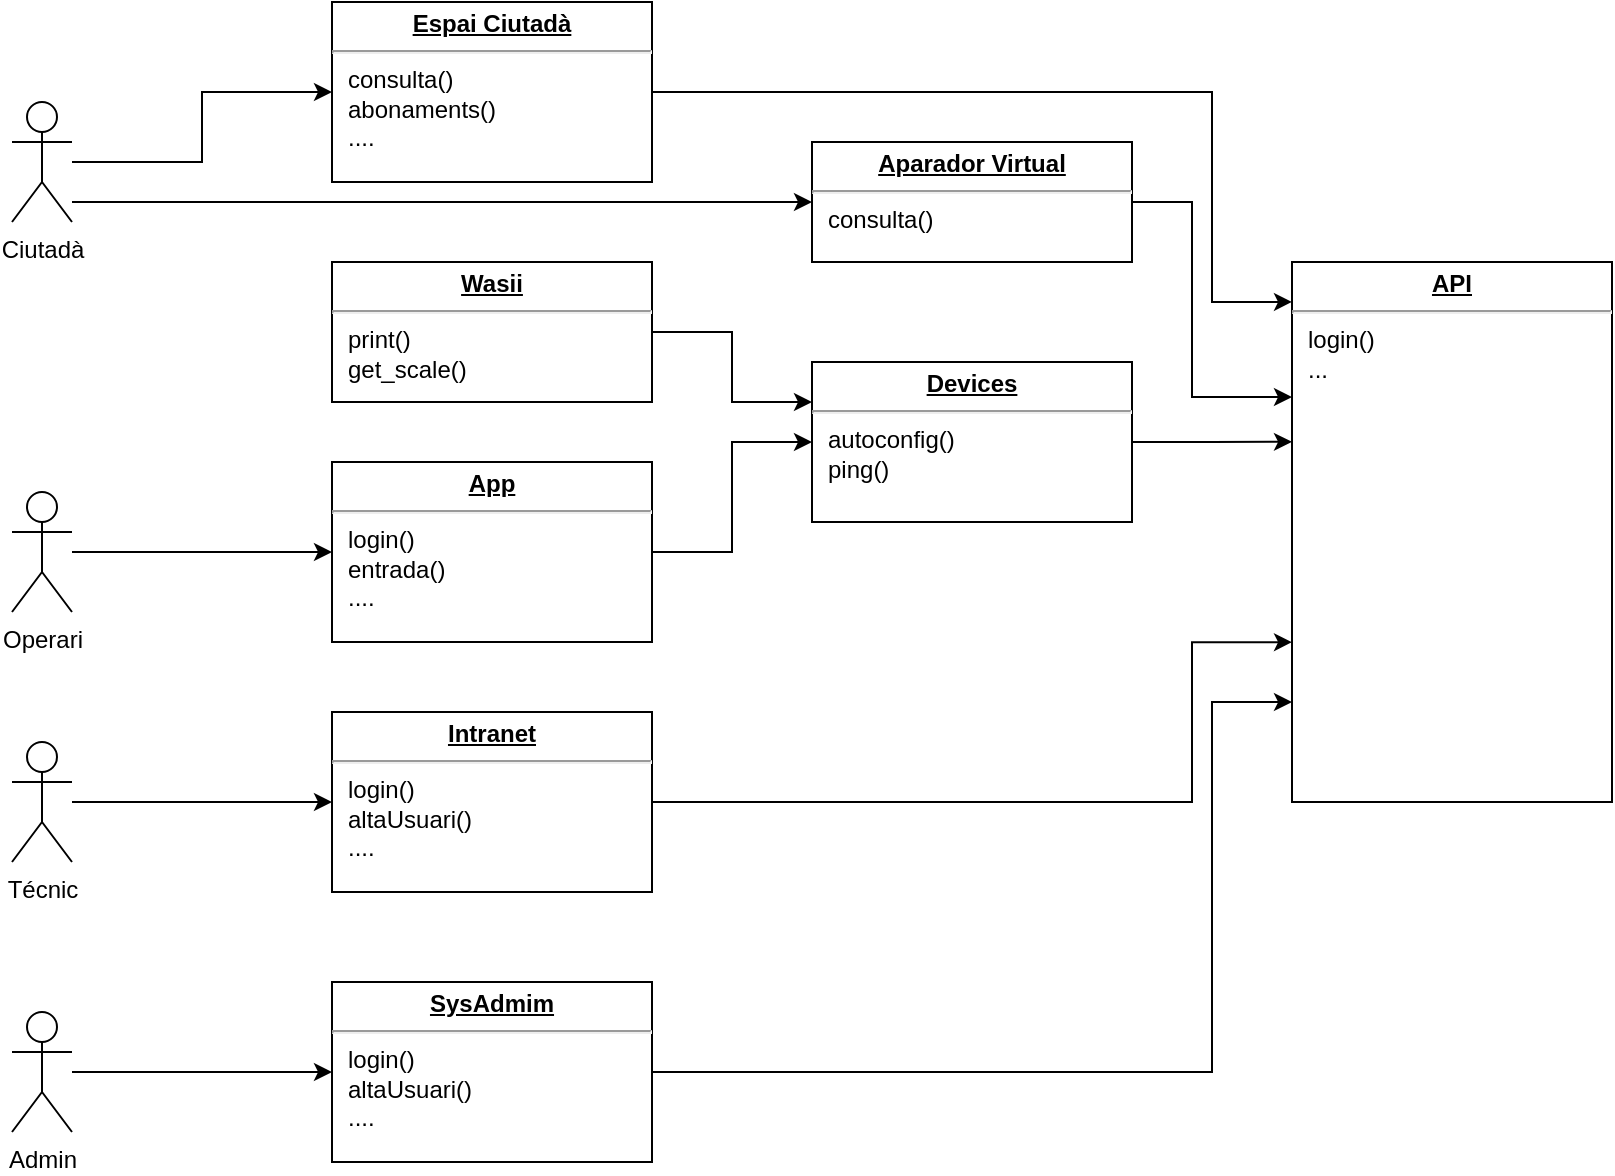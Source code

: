 <mxfile version="13.6.6" type="github">
  <diagram id="9Rsc9_UJ6P23GNXQG3Jb" name="Page-1">
    <mxGraphModel dx="1160" dy="858" grid="1" gridSize="10" guides="1" tooltips="1" connect="1" arrows="1" fold="1" page="1" pageScale="1" pageWidth="1169" pageHeight="827" math="0" shadow="0">
      <root>
        <mxCell id="0" />
        <mxCell id="1" parent="0" />
        <mxCell id="qIHOA3ObpepgUHv2rp64-13" style="edgeStyle=orthogonalEdgeStyle;rounded=0;orthogonalLoop=1;jettySize=auto;html=1;entryX=0;entryY=0.5;entryDx=0;entryDy=0;" edge="1" parent="1" source="qIHOA3ObpepgUHv2rp64-2" target="qIHOA3ObpepgUHv2rp64-10">
          <mxGeometry relative="1" as="geometry" />
        </mxCell>
        <mxCell id="qIHOA3ObpepgUHv2rp64-26" style="edgeStyle=orthogonalEdgeStyle;rounded=0;orthogonalLoop=1;jettySize=auto;html=1;entryX=0;entryY=0.5;entryDx=0;entryDy=0;" edge="1" parent="1" source="qIHOA3ObpepgUHv2rp64-2" target="qIHOA3ObpepgUHv2rp64-11">
          <mxGeometry relative="1" as="geometry">
            <Array as="points">
              <mxPoint x="480" y="130" />
            </Array>
          </mxGeometry>
        </mxCell>
        <mxCell id="qIHOA3ObpepgUHv2rp64-2" value="Ciutadà" style="shape=umlActor;verticalLabelPosition=bottom;verticalAlign=top;html=1;" vertex="1" parent="1">
          <mxGeometry x="80" y="80" width="30" height="60" as="geometry" />
        </mxCell>
        <mxCell id="qIHOA3ObpepgUHv2rp64-19" style="edgeStyle=orthogonalEdgeStyle;rounded=0;orthogonalLoop=1;jettySize=auto;html=1;entryX=0;entryY=0.5;entryDx=0;entryDy=0;" edge="1" parent="1" source="qIHOA3ObpepgUHv2rp64-3" target="qIHOA3ObpepgUHv2rp64-15">
          <mxGeometry relative="1" as="geometry" />
        </mxCell>
        <mxCell id="qIHOA3ObpepgUHv2rp64-3" value="Operari" style="shape=umlActor;verticalLabelPosition=bottom;verticalAlign=top;html=1;" vertex="1" parent="1">
          <mxGeometry x="80" y="275" width="30" height="60" as="geometry" />
        </mxCell>
        <mxCell id="qIHOA3ObpepgUHv2rp64-22" style="edgeStyle=orthogonalEdgeStyle;rounded=0;orthogonalLoop=1;jettySize=auto;html=1;entryX=0;entryY=0.5;entryDx=0;entryDy=0;" edge="1" parent="1" source="qIHOA3ObpepgUHv2rp64-6" target="qIHOA3ObpepgUHv2rp64-16">
          <mxGeometry relative="1" as="geometry" />
        </mxCell>
        <mxCell id="qIHOA3ObpepgUHv2rp64-6" value="Admin" style="shape=umlActor;verticalLabelPosition=bottom;verticalAlign=top;html=1;" vertex="1" parent="1">
          <mxGeometry x="80" y="535" width="30" height="60" as="geometry" />
        </mxCell>
        <mxCell id="qIHOA3ObpepgUHv2rp64-21" style="edgeStyle=orthogonalEdgeStyle;rounded=0;orthogonalLoop=1;jettySize=auto;html=1;entryX=0;entryY=0.5;entryDx=0;entryDy=0;" edge="1" parent="1" source="qIHOA3ObpepgUHv2rp64-5" target="qIHOA3ObpepgUHv2rp64-14">
          <mxGeometry relative="1" as="geometry" />
        </mxCell>
        <mxCell id="qIHOA3ObpepgUHv2rp64-5" value="Técnic" style="shape=umlActor;verticalLabelPosition=bottom;verticalAlign=top;html=1;" vertex="1" parent="1">
          <mxGeometry x="80" y="400" width="30" height="60" as="geometry" />
        </mxCell>
        <mxCell id="qIHOA3ObpepgUHv2rp64-32" style="edgeStyle=orthogonalEdgeStyle;rounded=0;orthogonalLoop=1;jettySize=auto;html=1;entryX=0;entryY=0.074;entryDx=0;entryDy=0;entryPerimeter=0;" edge="1" parent="1" source="qIHOA3ObpepgUHv2rp64-10" target="qIHOA3ObpepgUHv2rp64-27">
          <mxGeometry relative="1" as="geometry">
            <Array as="points">
              <mxPoint x="680" y="75" />
              <mxPoint x="680" y="180" />
            </Array>
          </mxGeometry>
        </mxCell>
        <mxCell id="qIHOA3ObpepgUHv2rp64-10" value="&lt;p style=&quot;margin: 0px ; margin-top: 4px ; text-align: center ; text-decoration: underline&quot;&gt;&lt;b&gt;Espai Ciutadà&lt;/b&gt;&lt;/p&gt;&lt;hr&gt;&lt;p style=&quot;margin: 0px ; margin-left: 8px&quot;&gt;consulta()&lt;br&gt;abonaments()&lt;br&gt;....&lt;/p&gt;" style="verticalAlign=top;align=left;overflow=fill;fontSize=12;fontFamily=Helvetica;html=1;" vertex="1" parent="1">
          <mxGeometry x="240" y="30" width="160" height="90" as="geometry" />
        </mxCell>
        <mxCell id="qIHOA3ObpepgUHv2rp64-33" style="edgeStyle=orthogonalEdgeStyle;rounded=0;orthogonalLoop=1;jettySize=auto;html=1;entryX=0;entryY=0.25;entryDx=0;entryDy=0;" edge="1" parent="1" source="qIHOA3ObpepgUHv2rp64-11" target="qIHOA3ObpepgUHv2rp64-27">
          <mxGeometry relative="1" as="geometry">
            <Array as="points">
              <mxPoint x="670" y="130" />
              <mxPoint x="670" y="228" />
            </Array>
          </mxGeometry>
        </mxCell>
        <mxCell id="qIHOA3ObpepgUHv2rp64-11" value="&lt;p style=&quot;margin: 0px ; margin-top: 4px ; text-align: center ; text-decoration: underline&quot;&gt;&lt;b&gt;Aparador Virtual&lt;/b&gt;&lt;/p&gt;&lt;hr&gt;&lt;p style=&quot;margin: 0px ; margin-left: 8px&quot;&gt;consulta()&lt;br&gt;&lt;br&gt;&lt;/p&gt;" style="verticalAlign=top;align=left;overflow=fill;fontSize=12;fontFamily=Helvetica;html=1;labelBorderColor=none;" vertex="1" parent="1">
          <mxGeometry x="480" y="100" width="160" height="60" as="geometry" />
        </mxCell>
        <mxCell id="qIHOA3ObpepgUHv2rp64-35" style="edgeStyle=orthogonalEdgeStyle;rounded=0;orthogonalLoop=1;jettySize=auto;html=1;entryX=0;entryY=0.704;entryDx=0;entryDy=0;entryPerimeter=0;" edge="1" parent="1" source="qIHOA3ObpepgUHv2rp64-14" target="qIHOA3ObpepgUHv2rp64-27">
          <mxGeometry relative="1" as="geometry">
            <Array as="points">
              <mxPoint x="670" y="430" />
              <mxPoint x="670" y="350" />
            </Array>
          </mxGeometry>
        </mxCell>
        <mxCell id="qIHOA3ObpepgUHv2rp64-14" value="&lt;p style=&quot;margin: 0px ; margin-top: 4px ; text-align: center ; text-decoration: underline&quot;&gt;&lt;b&gt;Intranet&lt;/b&gt;&lt;/p&gt;&lt;hr&gt;&lt;p style=&quot;margin: 0px ; margin-left: 8px&quot;&gt;login()&lt;br&gt;altaUsuari()&lt;br&gt;....&lt;/p&gt;" style="verticalAlign=top;align=left;overflow=fill;fontSize=12;fontFamily=Helvetica;html=1;" vertex="1" parent="1">
          <mxGeometry x="240" y="385" width="160" height="90" as="geometry" />
        </mxCell>
        <mxCell id="qIHOA3ObpepgUHv2rp64-23" style="edgeStyle=orthogonalEdgeStyle;rounded=0;orthogonalLoop=1;jettySize=auto;html=1;entryX=0;entryY=0.5;entryDx=0;entryDy=0;" edge="1" parent="1" source="qIHOA3ObpepgUHv2rp64-15" target="qIHOA3ObpepgUHv2rp64-17">
          <mxGeometry relative="1" as="geometry">
            <Array as="points">
              <mxPoint x="440" y="305" />
              <mxPoint x="440" y="250" />
              <mxPoint x="480" y="250" />
            </Array>
          </mxGeometry>
        </mxCell>
        <mxCell id="qIHOA3ObpepgUHv2rp64-15" value="&lt;p style=&quot;margin: 0px ; margin-top: 4px ; text-align: center ; text-decoration: underline&quot;&gt;&lt;b&gt;App&lt;/b&gt;&lt;/p&gt;&lt;hr&gt;&lt;p style=&quot;margin: 0px ; margin-left: 8px&quot;&gt;login()&lt;br&gt;entrada()&lt;br&gt;....&lt;/p&gt;" style="verticalAlign=top;align=left;overflow=fill;fontSize=12;fontFamily=Helvetica;html=1;" vertex="1" parent="1">
          <mxGeometry x="240" y="260" width="160" height="90" as="geometry" />
        </mxCell>
        <mxCell id="qIHOA3ObpepgUHv2rp64-36" style="edgeStyle=orthogonalEdgeStyle;rounded=0;orthogonalLoop=1;jettySize=auto;html=1;entryX=0;entryY=0.815;entryDx=0;entryDy=0;entryPerimeter=0;" edge="1" parent="1" source="qIHOA3ObpepgUHv2rp64-16" target="qIHOA3ObpepgUHv2rp64-27">
          <mxGeometry relative="1" as="geometry">
            <Array as="points">
              <mxPoint x="680" y="565" />
              <mxPoint x="680" y="380" />
            </Array>
          </mxGeometry>
        </mxCell>
        <mxCell id="qIHOA3ObpepgUHv2rp64-16" value="&lt;p style=&quot;margin: 0px ; margin-top: 4px ; text-align: center ; text-decoration: underline&quot;&gt;&lt;b&gt;SysAdmim&lt;/b&gt;&lt;/p&gt;&lt;hr&gt;&lt;p style=&quot;margin: 0px ; margin-left: 8px&quot;&gt;login()&lt;br&gt;altaUsuari()&lt;br&gt;....&lt;/p&gt;" style="verticalAlign=top;align=left;overflow=fill;fontSize=12;fontFamily=Helvetica;html=1;" vertex="1" parent="1">
          <mxGeometry x="240" y="520" width="160" height="90" as="geometry" />
        </mxCell>
        <mxCell id="qIHOA3ObpepgUHv2rp64-34" style="edgeStyle=orthogonalEdgeStyle;rounded=0;orthogonalLoop=1;jettySize=auto;html=1;entryX=0;entryY=0.333;entryDx=0;entryDy=0;entryPerimeter=0;" edge="1" parent="1" source="qIHOA3ObpepgUHv2rp64-17" target="qIHOA3ObpepgUHv2rp64-27">
          <mxGeometry relative="1" as="geometry" />
        </mxCell>
        <mxCell id="qIHOA3ObpepgUHv2rp64-17" value="&lt;p style=&quot;margin: 0px ; margin-top: 4px ; text-align: center ; text-decoration: underline&quot;&gt;&lt;b&gt;Devices&lt;/b&gt;&lt;/p&gt;&lt;hr&gt;&lt;p style=&quot;margin: 0px ; margin-left: 8px&quot;&gt;autoconfig()&lt;br&gt;ping()&lt;br&gt;&lt;/p&gt;" style="verticalAlign=top;align=left;overflow=fill;fontSize=12;fontFamily=Helvetica;html=1;" vertex="1" parent="1">
          <mxGeometry x="480" y="210" width="160" height="80" as="geometry" />
        </mxCell>
        <mxCell id="qIHOA3ObpepgUHv2rp64-31" style="edgeStyle=orthogonalEdgeStyle;rounded=0;orthogonalLoop=1;jettySize=auto;html=1;entryX=0;entryY=0.25;entryDx=0;entryDy=0;" edge="1" parent="1" source="qIHOA3ObpepgUHv2rp64-24" target="qIHOA3ObpepgUHv2rp64-17">
          <mxGeometry relative="1" as="geometry" />
        </mxCell>
        <mxCell id="qIHOA3ObpepgUHv2rp64-24" value="&lt;p style=&quot;margin: 0px ; margin-top: 4px ; text-align: center ; text-decoration: underline&quot;&gt;&lt;b&gt;Wasii&lt;/b&gt;&lt;/p&gt;&lt;hr&gt;&lt;p style=&quot;margin: 0px ; margin-left: 8px&quot;&gt;print()&lt;br&gt;get_scale()&lt;br&gt;&lt;/p&gt;" style="verticalAlign=top;align=left;overflow=fill;fontSize=12;fontFamily=Helvetica;html=1;" vertex="1" parent="1">
          <mxGeometry x="240" y="160" width="160" height="70" as="geometry" />
        </mxCell>
        <mxCell id="qIHOA3ObpepgUHv2rp64-27" value="&lt;p style=&quot;margin: 0px ; margin-top: 4px ; text-align: center ; text-decoration: underline&quot;&gt;&lt;b&gt;API&lt;/b&gt;&lt;/p&gt;&lt;hr&gt;&lt;p style=&quot;margin: 0px ; margin-left: 8px&quot;&gt;login()&lt;/p&gt;&lt;p style=&quot;margin: 0px ; margin-left: 8px&quot;&gt;...&lt;/p&gt;" style="verticalAlign=top;align=left;overflow=fill;fontSize=12;fontFamily=Helvetica;html=1;" vertex="1" parent="1">
          <mxGeometry x="720" y="160" width="160" height="270" as="geometry" />
        </mxCell>
      </root>
    </mxGraphModel>
  </diagram>
</mxfile>
